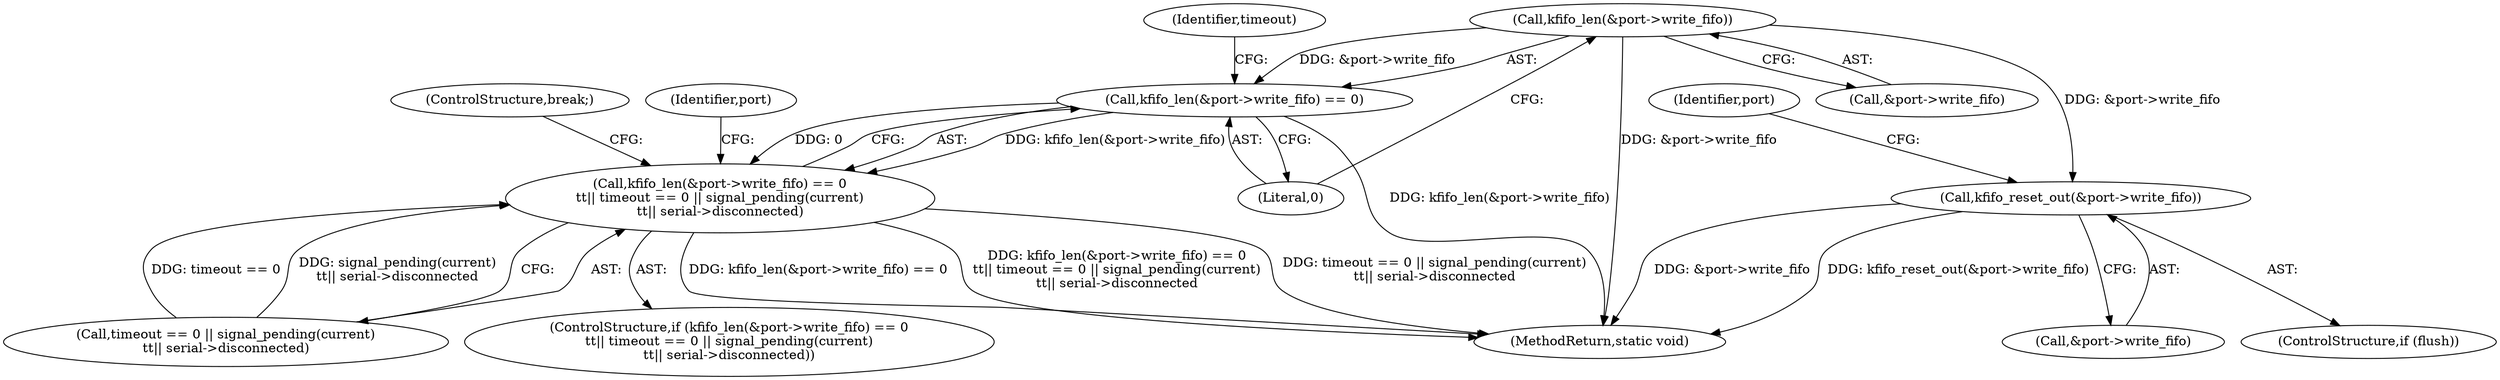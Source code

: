 digraph "0_linux_1ee0a224bc9aad1de496c795f96bc6ba2c394811@pointer" {
"1000171" [label="(Call,kfifo_len(&port->write_fifo))"];
"1000170" [label="(Call,kfifo_len(&port->write_fifo) == 0)"];
"1000169" [label="(Call,kfifo_len(&port->write_fifo) == 0\n\t\t|| timeout == 0 || signal_pending(current)\n\t\t|| serial->disconnected)"];
"1000215" [label="(Call,kfifo_reset_out(&port->write_fifo))"];
"1000187" [label="(ControlStructure,break;)"];
"1000213" [label="(ControlStructure,if (flush))"];
"1000191" [label="(Identifier,port)"];
"1000216" [label="(Call,&port->write_fifo)"];
"1000179" [label="(Identifier,timeout)"];
"1000176" [label="(Literal,0)"];
"1000171" [label="(Call,kfifo_len(&port->write_fifo))"];
"1000279" [label="(MethodReturn,static void)"];
"1000215" [label="(Call,kfifo_reset_out(&port->write_fifo))"];
"1000177" [label="(Call,timeout == 0 || signal_pending(current)\n\t\t|| serial->disconnected)"];
"1000169" [label="(Call,kfifo_len(&port->write_fifo) == 0\n\t\t|| timeout == 0 || signal_pending(current)\n\t\t|| serial->disconnected)"];
"1000172" [label="(Call,&port->write_fifo)"];
"1000170" [label="(Call,kfifo_len(&port->write_fifo) == 0)"];
"1000168" [label="(ControlStructure,if (kfifo_len(&port->write_fifo) == 0\n\t\t|| timeout == 0 || signal_pending(current)\n\t\t|| serial->disconnected))"];
"1000223" [label="(Identifier,port)"];
"1000171" -> "1000170"  [label="AST: "];
"1000171" -> "1000172"  [label="CFG: "];
"1000172" -> "1000171"  [label="AST: "];
"1000176" -> "1000171"  [label="CFG: "];
"1000171" -> "1000279"  [label="DDG: &port->write_fifo"];
"1000171" -> "1000170"  [label="DDG: &port->write_fifo"];
"1000171" -> "1000215"  [label="DDG: &port->write_fifo"];
"1000170" -> "1000169"  [label="AST: "];
"1000170" -> "1000176"  [label="CFG: "];
"1000176" -> "1000170"  [label="AST: "];
"1000179" -> "1000170"  [label="CFG: "];
"1000169" -> "1000170"  [label="CFG: "];
"1000170" -> "1000279"  [label="DDG: kfifo_len(&port->write_fifo)"];
"1000170" -> "1000169"  [label="DDG: kfifo_len(&port->write_fifo)"];
"1000170" -> "1000169"  [label="DDG: 0"];
"1000169" -> "1000168"  [label="AST: "];
"1000169" -> "1000177"  [label="CFG: "];
"1000177" -> "1000169"  [label="AST: "];
"1000187" -> "1000169"  [label="CFG: "];
"1000191" -> "1000169"  [label="CFG: "];
"1000169" -> "1000279"  [label="DDG: kfifo_len(&port->write_fifo) == 0\n\t\t|| timeout == 0 || signal_pending(current)\n\t\t|| serial->disconnected"];
"1000169" -> "1000279"  [label="DDG: timeout == 0 || signal_pending(current)\n\t\t|| serial->disconnected"];
"1000169" -> "1000279"  [label="DDG: kfifo_len(&port->write_fifo) == 0"];
"1000177" -> "1000169"  [label="DDG: timeout == 0"];
"1000177" -> "1000169"  [label="DDG: signal_pending(current)\n\t\t|| serial->disconnected"];
"1000215" -> "1000213"  [label="AST: "];
"1000215" -> "1000216"  [label="CFG: "];
"1000216" -> "1000215"  [label="AST: "];
"1000223" -> "1000215"  [label="CFG: "];
"1000215" -> "1000279"  [label="DDG: &port->write_fifo"];
"1000215" -> "1000279"  [label="DDG: kfifo_reset_out(&port->write_fifo)"];
}

